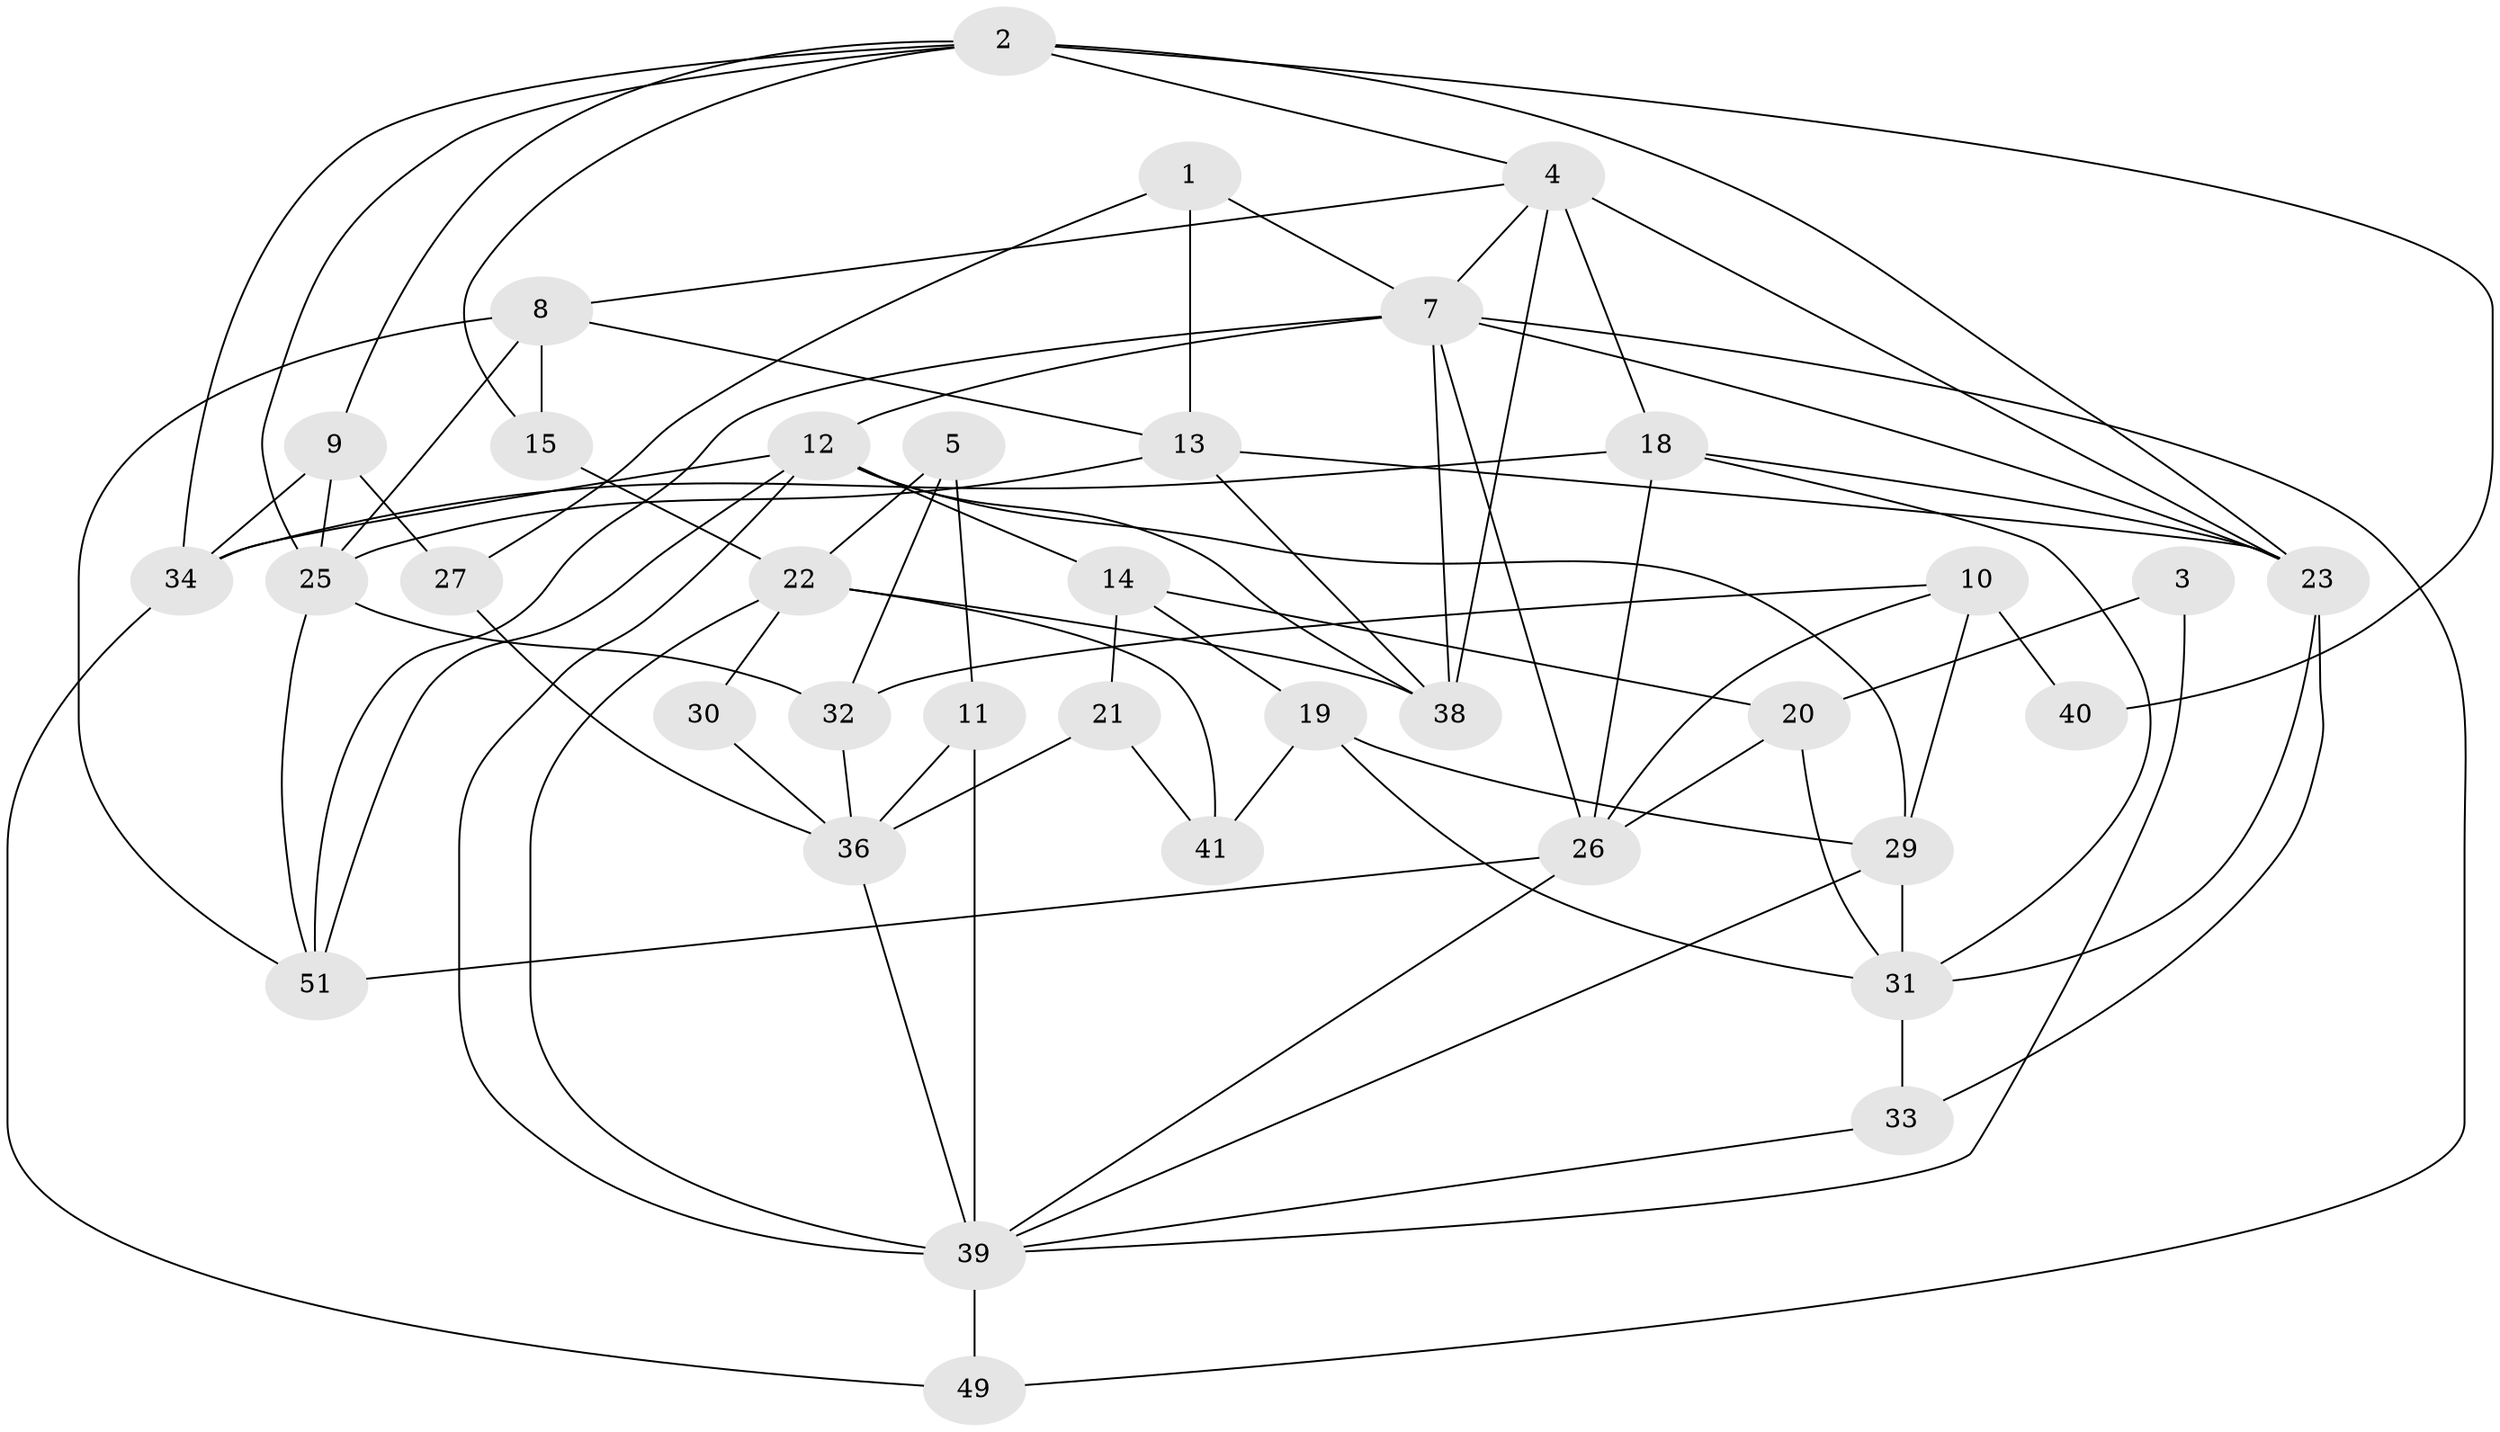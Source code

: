 // original degree distribution, {3: 0.2692307692307692, 5: 0.21153846153846154, 2: 0.07692307692307693, 4: 0.34615384615384615, 6: 0.07692307692307693, 7: 0.019230769230769232}
// Generated by graph-tools (version 1.1) at 2025/11/02/27/25 16:11:16]
// undirected, 36 vertices, 83 edges
graph export_dot {
graph [start="1"]
  node [color=gray90,style=filled];
  1;
  2 [super="+52"];
  3;
  4 [super="+6"];
  5;
  7 [super="+24"];
  8 [super="+17"];
  9;
  10;
  11;
  12 [super="+43"];
  13 [super="+16"];
  14;
  15;
  18 [super="+48"];
  19;
  20;
  21;
  22 [super="+42"];
  23 [super="+28"];
  25;
  26 [super="+35"];
  27;
  29 [super="+47"];
  30;
  31 [super="+50"];
  32;
  33 [super="+46"];
  34 [super="+37"];
  36 [super="+44"];
  38;
  39 [super="+45"];
  40;
  41;
  49;
  51;
  1 -- 7;
  1 -- 27;
  1 -- 13;
  2 -- 9;
  2 -- 25;
  2 -- 40 [weight=2];
  2 -- 4;
  2 -- 23;
  2 -- 15;
  2 -- 34;
  3 -- 20;
  3 -- 39;
  4 -- 8;
  4 -- 18 [weight=2];
  4 -- 38;
  4 -- 23;
  4 -- 7;
  5 -- 32;
  5 -- 11;
  5 -- 22;
  7 -- 51;
  7 -- 26;
  7 -- 49;
  7 -- 38;
  7 -- 23;
  7 -- 12;
  8 -- 51;
  8 -- 13;
  8 -- 25;
  8 -- 15;
  9 -- 25;
  9 -- 27;
  9 -- 34;
  10 -- 26;
  10 -- 40;
  10 -- 29;
  10 -- 32;
  11 -- 36;
  11 -- 39;
  12 -- 29;
  12 -- 14;
  12 -- 38;
  12 -- 39 [weight=2];
  12 -- 51;
  12 -- 34;
  13 -- 25;
  13 -- 23;
  13 -- 38;
  14 -- 20;
  14 -- 19;
  14 -- 21;
  15 -- 22;
  18 -- 26;
  18 -- 34;
  18 -- 31;
  18 -- 23;
  19 -- 29;
  19 -- 31;
  19 -- 41;
  20 -- 26;
  20 -- 31;
  21 -- 41;
  21 -- 36;
  22 -- 38;
  22 -- 41;
  22 -- 30;
  22 -- 39;
  23 -- 33;
  23 -- 31;
  25 -- 32;
  25 -- 51;
  26 -- 51;
  26 -- 39;
  27 -- 36;
  29 -- 31 [weight=2];
  29 -- 39;
  30 -- 36;
  31 -- 33;
  32 -- 36;
  33 -- 39;
  34 -- 49;
  36 -- 39;
  39 -- 49;
}
